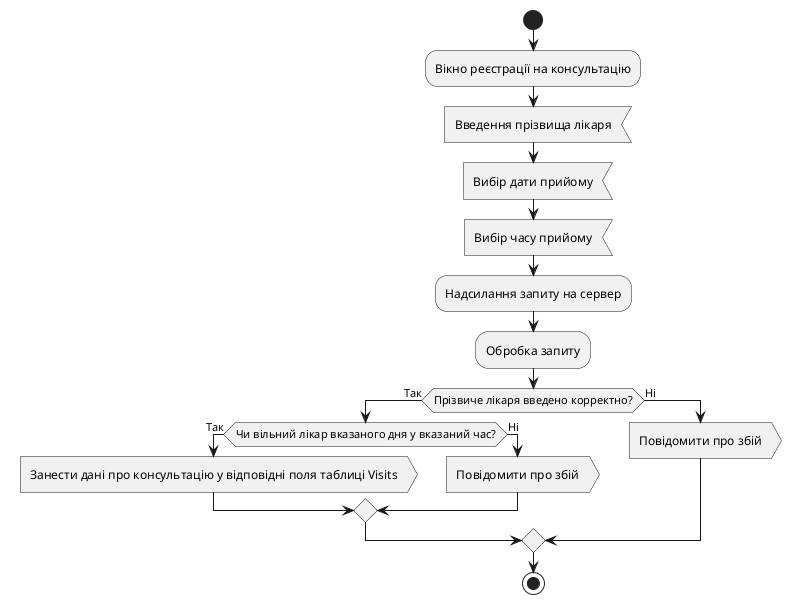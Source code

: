 @startuml
start
:Вікно реєстрації на консультацію;
:Введення прізвища лікаря<
:Вибір дати прийому<
:Вибір часу прийому<
:Надсилання запиту на сервер;
:Обробка запиту;
if (Прізвиче лікаря введено корректно?) then (Так)
    if (Чи вільний лікар вказаного дня у вказаний час?) then (Так)
        :Занести дані про консультацію у відповідні поля таблиці Visits>
    else(Ні)
        :Повідомити про збій>
    endif
else(Ні)
    :Повідомити про збій>
endif
stop
@enduml